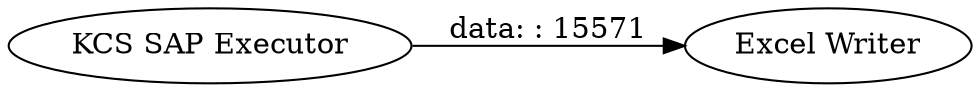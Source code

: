 digraph {
	"4673322214694295335_2" [label="Excel Writer"]
	"4673322214694295335_3" [label="KCS SAP Executor"]
	"4673322214694295335_3" -> "4673322214694295335_2" [label="data: : 15571"]
	rankdir=LR
}
